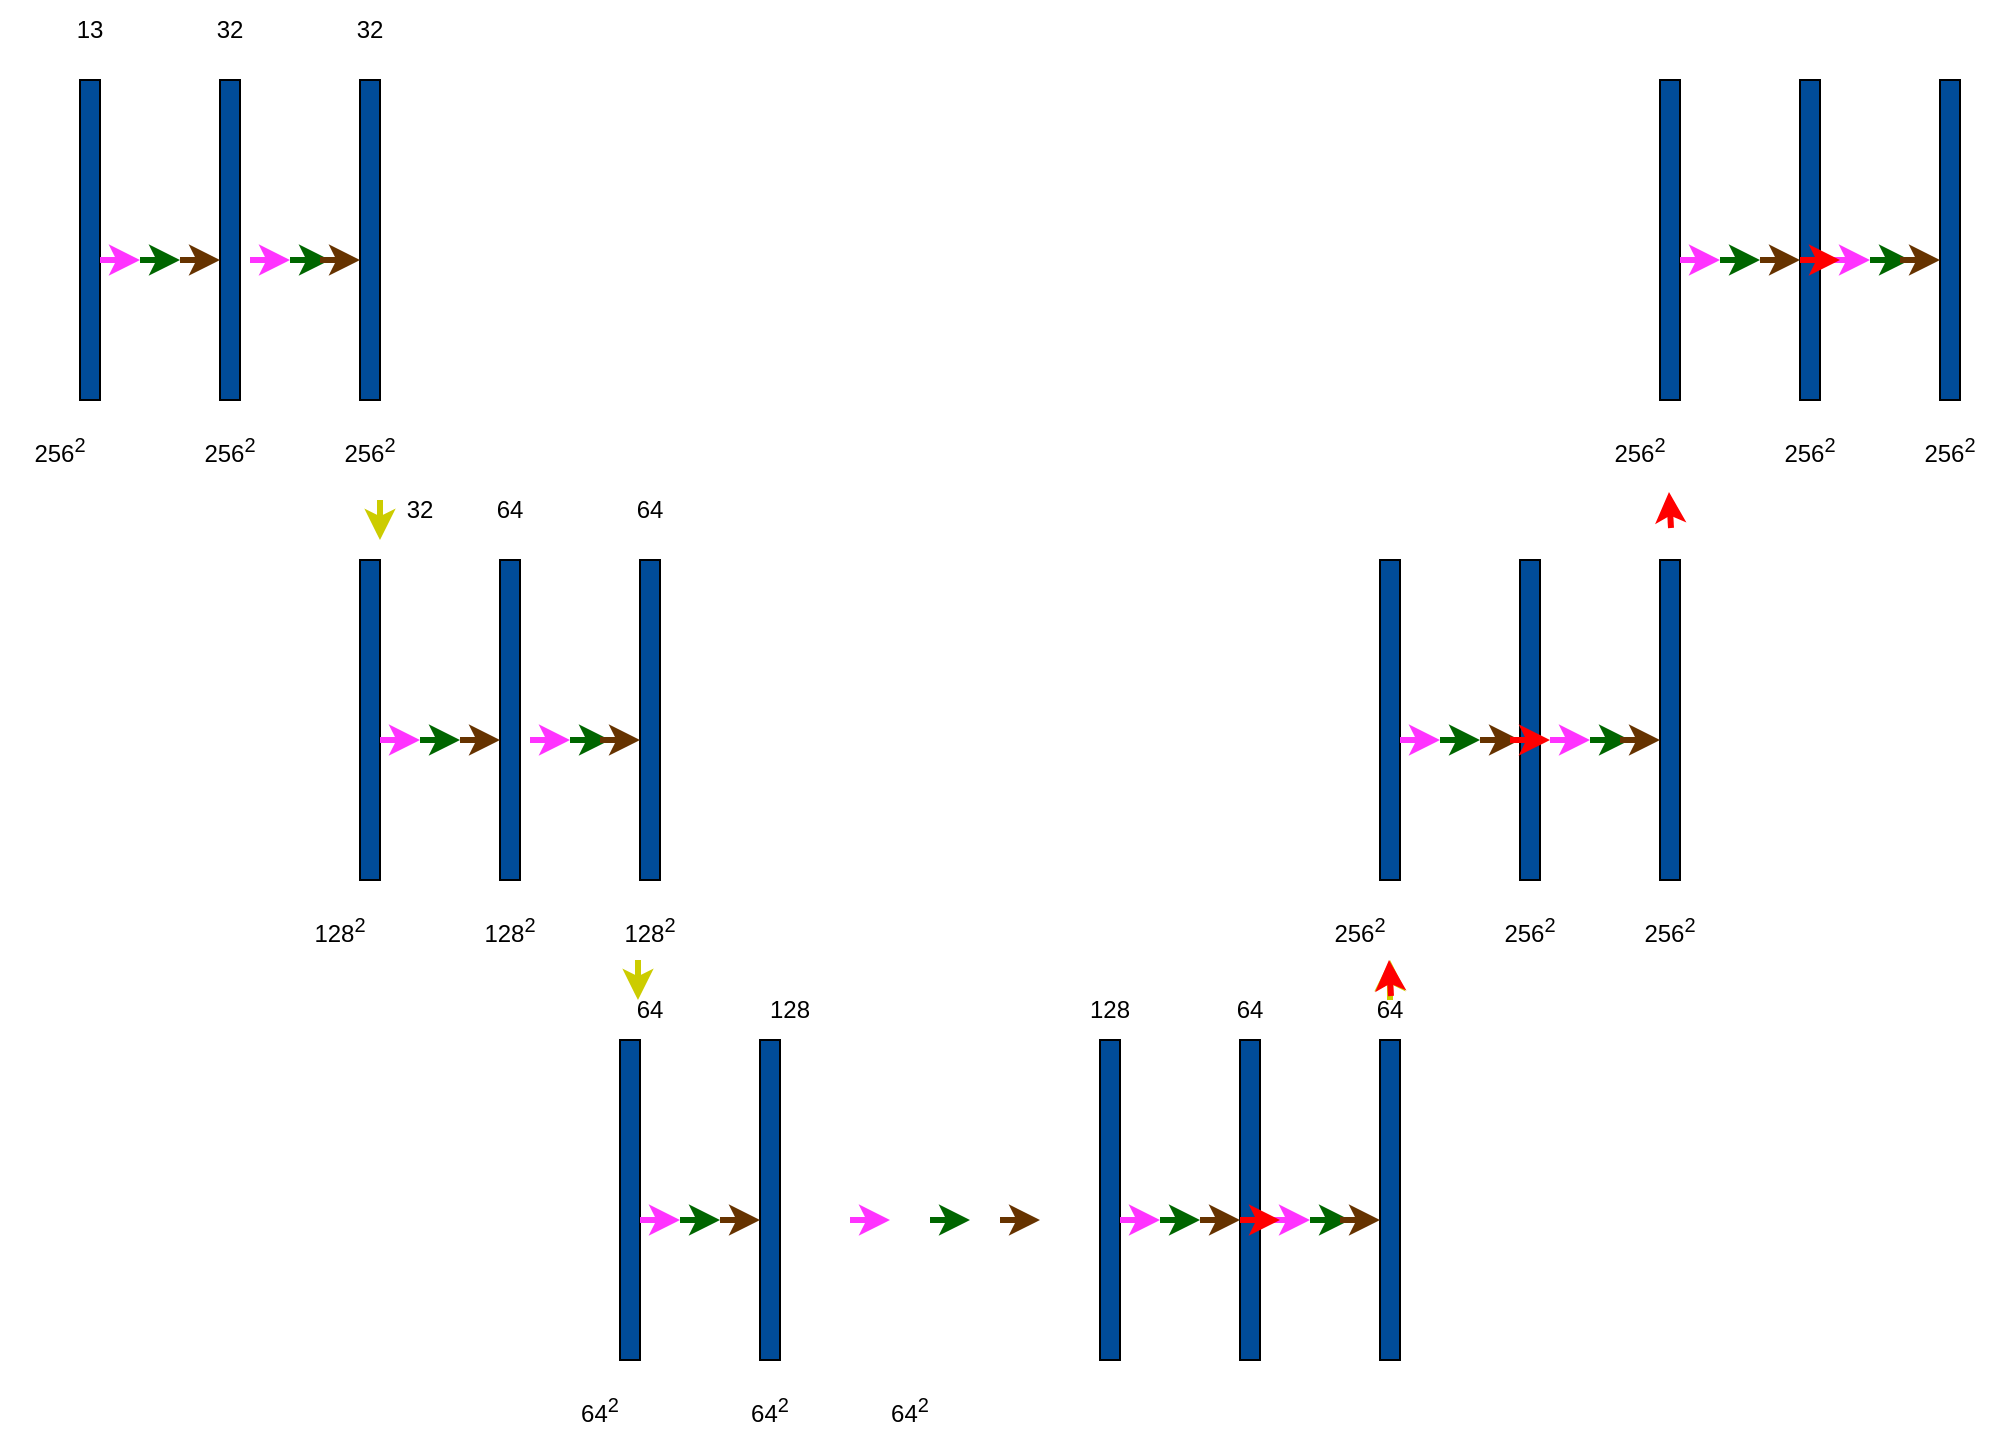 <mxfile version="15.9.1" type="github">
  <diagram id="EXRjLzzVvO6rsN4g1rns" name="Page-1">
    <mxGraphModel dx="990" dy="619" grid="1" gridSize="10" guides="1" tooltips="1" connect="1" arrows="1" fold="1" page="1" pageScale="1" pageWidth="1100" pageHeight="850" math="0" shadow="0">
      <root>
        <mxCell id="0" />
        <mxCell id="1" parent="0" />
        <mxCell id="gdN_5qY7Y57v8ZB_KlkH-49" value="" style="rounded=0;whiteSpace=wrap;html=1;fillColor=#004C99;" vertex="1" parent="1">
          <mxGeometry x="80" y="120" width="10" height="160" as="geometry" />
        </mxCell>
        <mxCell id="gdN_5qY7Y57v8ZB_KlkH-50" value="" style="rounded=0;whiteSpace=wrap;html=1;fillColor=#004C99;" vertex="1" parent="1">
          <mxGeometry x="150" y="120" width="10" height="160" as="geometry" />
        </mxCell>
        <mxCell id="gdN_5qY7Y57v8ZB_KlkH-51" value="" style="rounded=0;whiteSpace=wrap;html=1;fillColor=#004C99;" vertex="1" parent="1">
          <mxGeometry x="220" y="120" width="10" height="160" as="geometry" />
        </mxCell>
        <mxCell id="gdN_5qY7Y57v8ZB_KlkH-52" value="256&lt;sup&gt;2&lt;/sup&gt;" style="text;html=1;strokeColor=none;fillColor=none;align=center;verticalAlign=middle;whiteSpace=wrap;rounded=0;" vertex="1" parent="1">
          <mxGeometry x="40" y="290" width="60" height="30" as="geometry" />
        </mxCell>
        <mxCell id="gdN_5qY7Y57v8ZB_KlkH-69" value="256&lt;sup&gt;2&lt;/sup&gt;" style="text;html=1;strokeColor=none;fillColor=none;align=center;verticalAlign=middle;whiteSpace=wrap;rounded=0;" vertex="1" parent="1">
          <mxGeometry x="125" y="290" width="60" height="30" as="geometry" />
        </mxCell>
        <mxCell id="gdN_5qY7Y57v8ZB_KlkH-70" value="256&lt;sup&gt;2&lt;/sup&gt;" style="text;html=1;strokeColor=none;fillColor=none;align=center;verticalAlign=middle;whiteSpace=wrap;rounded=0;" vertex="1" parent="1">
          <mxGeometry x="195" y="290" width="60" height="30" as="geometry" />
        </mxCell>
        <mxCell id="gdN_5qY7Y57v8ZB_KlkH-73" value="" style="html=1;rounded=0;strokeColor=#FF33FF;strokeWidth=3;fillColor=#00FF00;" edge="1" parent="1">
          <mxGeometry width="100" relative="1" as="geometry">
            <mxPoint x="90" y="210" as="sourcePoint" />
            <mxPoint x="110" y="210" as="targetPoint" />
          </mxGeometry>
        </mxCell>
        <mxCell id="gdN_5qY7Y57v8ZB_KlkH-74" value="" style="html=1;rounded=0;strokeColor=#006600;strokeWidth=3;fillColor=#00FF00;" edge="1" parent="1">
          <mxGeometry width="100" relative="1" as="geometry">
            <mxPoint x="110" y="210" as="sourcePoint" />
            <mxPoint x="130" y="210" as="targetPoint" />
          </mxGeometry>
        </mxCell>
        <mxCell id="gdN_5qY7Y57v8ZB_KlkH-75" value="" style="html=1;rounded=0;strokeColor=#663300;strokeWidth=3;fillColor=#00FF00;" edge="1" parent="1">
          <mxGeometry width="100" relative="1" as="geometry">
            <mxPoint x="130" y="210" as="sourcePoint" />
            <mxPoint x="150" y="210" as="targetPoint" />
          </mxGeometry>
        </mxCell>
        <mxCell id="gdN_5qY7Y57v8ZB_KlkH-82" value="" style="html=1;rounded=0;strokeColor=#FF33FF;strokeWidth=3;fillColor=#00FF00;" edge="1" parent="1">
          <mxGeometry width="100" relative="1" as="geometry">
            <mxPoint x="165" y="210" as="sourcePoint" />
            <mxPoint x="185" y="210" as="targetPoint" />
          </mxGeometry>
        </mxCell>
        <mxCell id="gdN_5qY7Y57v8ZB_KlkH-83" value="" style="html=1;rounded=0;strokeColor=#006600;strokeWidth=3;fillColor=#00FF00;" edge="1" parent="1">
          <mxGeometry width="100" relative="1" as="geometry">
            <mxPoint x="185" y="210" as="sourcePoint" />
            <mxPoint x="205" y="210" as="targetPoint" />
          </mxGeometry>
        </mxCell>
        <mxCell id="gdN_5qY7Y57v8ZB_KlkH-84" value="" style="html=1;rounded=0;strokeColor=#663300;strokeWidth=3;fillColor=#00FF00;" edge="1" parent="1">
          <mxGeometry width="100" relative="1" as="geometry">
            <mxPoint x="200" y="210" as="sourcePoint" />
            <mxPoint x="220" y="210" as="targetPoint" />
          </mxGeometry>
        </mxCell>
        <mxCell id="gdN_5qY7Y57v8ZB_KlkH-85" value="" style="html=1;rounded=0;strokeColor=#CCCC00;strokeWidth=3;fillColor=#00FF00;" edge="1" parent="1">
          <mxGeometry width="100" relative="1" as="geometry">
            <mxPoint x="230" y="330" as="sourcePoint" />
            <mxPoint x="230" y="350" as="targetPoint" />
          </mxGeometry>
        </mxCell>
        <mxCell id="gdN_5qY7Y57v8ZB_KlkH-86" value="" style="rounded=0;whiteSpace=wrap;html=1;fillColor=#004C99;" vertex="1" parent="1">
          <mxGeometry x="220" y="360" width="10" height="160" as="geometry" />
        </mxCell>
        <mxCell id="gdN_5qY7Y57v8ZB_KlkH-87" value="" style="rounded=0;whiteSpace=wrap;html=1;fillColor=#004C99;" vertex="1" parent="1">
          <mxGeometry x="290" y="360" width="10" height="160" as="geometry" />
        </mxCell>
        <mxCell id="gdN_5qY7Y57v8ZB_KlkH-88" value="" style="rounded=0;whiteSpace=wrap;html=1;fillColor=#004C99;" vertex="1" parent="1">
          <mxGeometry x="360" y="360" width="10" height="160" as="geometry" />
        </mxCell>
        <mxCell id="gdN_5qY7Y57v8ZB_KlkH-89" value="128&lt;sup&gt;2&lt;/sup&gt;" style="text;html=1;strokeColor=none;fillColor=none;align=center;verticalAlign=middle;whiteSpace=wrap;rounded=0;" vertex="1" parent="1">
          <mxGeometry x="180" y="530" width="60" height="30" as="geometry" />
        </mxCell>
        <mxCell id="gdN_5qY7Y57v8ZB_KlkH-90" value="128&lt;sup&gt;2&lt;/sup&gt;" style="text;html=1;strokeColor=none;fillColor=none;align=center;verticalAlign=middle;whiteSpace=wrap;rounded=0;" vertex="1" parent="1">
          <mxGeometry x="265" y="530" width="60" height="30" as="geometry" />
        </mxCell>
        <mxCell id="gdN_5qY7Y57v8ZB_KlkH-91" value="128&lt;sup&gt;2&lt;/sup&gt;" style="text;html=1;strokeColor=none;fillColor=none;align=center;verticalAlign=middle;whiteSpace=wrap;rounded=0;" vertex="1" parent="1">
          <mxGeometry x="335" y="530" width="60" height="30" as="geometry" />
        </mxCell>
        <mxCell id="gdN_5qY7Y57v8ZB_KlkH-92" value="" style="html=1;rounded=0;strokeColor=#FF33FF;strokeWidth=3;fillColor=#00FF00;" edge="1" parent="1">
          <mxGeometry width="100" relative="1" as="geometry">
            <mxPoint x="230" y="450" as="sourcePoint" />
            <mxPoint x="250" y="450" as="targetPoint" />
          </mxGeometry>
        </mxCell>
        <mxCell id="gdN_5qY7Y57v8ZB_KlkH-93" value="" style="html=1;rounded=0;strokeColor=#006600;strokeWidth=3;fillColor=#00FF00;" edge="1" parent="1">
          <mxGeometry width="100" relative="1" as="geometry">
            <mxPoint x="250" y="450" as="sourcePoint" />
            <mxPoint x="270" y="450" as="targetPoint" />
          </mxGeometry>
        </mxCell>
        <mxCell id="gdN_5qY7Y57v8ZB_KlkH-94" value="" style="html=1;rounded=0;strokeColor=#663300;strokeWidth=3;fillColor=#00FF00;" edge="1" parent="1">
          <mxGeometry width="100" relative="1" as="geometry">
            <mxPoint x="270" y="450" as="sourcePoint" />
            <mxPoint x="290" y="450" as="targetPoint" />
          </mxGeometry>
        </mxCell>
        <mxCell id="gdN_5qY7Y57v8ZB_KlkH-95" value="" style="html=1;rounded=0;strokeColor=#FF33FF;strokeWidth=3;fillColor=#00FF00;" edge="1" parent="1">
          <mxGeometry width="100" relative="1" as="geometry">
            <mxPoint x="305" y="450" as="sourcePoint" />
            <mxPoint x="325" y="450" as="targetPoint" />
          </mxGeometry>
        </mxCell>
        <mxCell id="gdN_5qY7Y57v8ZB_KlkH-96" value="" style="html=1;rounded=0;strokeColor=#006600;strokeWidth=3;fillColor=#00FF00;" edge="1" parent="1">
          <mxGeometry width="100" relative="1" as="geometry">
            <mxPoint x="325" y="450" as="sourcePoint" />
            <mxPoint x="345" y="450" as="targetPoint" />
          </mxGeometry>
        </mxCell>
        <mxCell id="gdN_5qY7Y57v8ZB_KlkH-97" value="" style="html=1;rounded=0;strokeColor=#663300;strokeWidth=3;fillColor=#00FF00;" edge="1" parent="1">
          <mxGeometry width="100" relative="1" as="geometry">
            <mxPoint x="340" y="450" as="sourcePoint" />
            <mxPoint x="360" y="450" as="targetPoint" />
          </mxGeometry>
        </mxCell>
        <mxCell id="gdN_5qY7Y57v8ZB_KlkH-98" value="" style="rounded=0;whiteSpace=wrap;html=1;fillColor=#004C99;" vertex="1" parent="1">
          <mxGeometry x="350" y="600" width="10" height="160" as="geometry" />
        </mxCell>
        <mxCell id="gdN_5qY7Y57v8ZB_KlkH-99" value="" style="rounded=0;whiteSpace=wrap;html=1;fillColor=#004C99;" vertex="1" parent="1">
          <mxGeometry x="420" y="600" width="10" height="160" as="geometry" />
        </mxCell>
        <mxCell id="gdN_5qY7Y57v8ZB_KlkH-101" value="64&lt;sup&gt;2&lt;/sup&gt;" style="text;html=1;strokeColor=none;fillColor=none;align=center;verticalAlign=middle;whiteSpace=wrap;rounded=0;" vertex="1" parent="1">
          <mxGeometry x="310" y="770" width="60" height="30" as="geometry" />
        </mxCell>
        <mxCell id="gdN_5qY7Y57v8ZB_KlkH-102" value="64&lt;sup&gt;2&lt;/sup&gt;" style="text;html=1;strokeColor=none;fillColor=none;align=center;verticalAlign=middle;whiteSpace=wrap;rounded=0;" vertex="1" parent="1">
          <mxGeometry x="395" y="770" width="60" height="30" as="geometry" />
        </mxCell>
        <mxCell id="gdN_5qY7Y57v8ZB_KlkH-103" value="64&lt;sup&gt;2&lt;/sup&gt;" style="text;html=1;strokeColor=none;fillColor=none;align=center;verticalAlign=middle;whiteSpace=wrap;rounded=0;" vertex="1" parent="1">
          <mxGeometry x="465" y="770" width="60" height="30" as="geometry" />
        </mxCell>
        <mxCell id="gdN_5qY7Y57v8ZB_KlkH-104" value="" style="html=1;rounded=0;strokeColor=#FF33FF;strokeWidth=3;fillColor=#00FF00;" edge="1" parent="1">
          <mxGeometry width="100" relative="1" as="geometry">
            <mxPoint x="360" y="690" as="sourcePoint" />
            <mxPoint x="380" y="690" as="targetPoint" />
          </mxGeometry>
        </mxCell>
        <mxCell id="gdN_5qY7Y57v8ZB_KlkH-105" value="" style="html=1;rounded=0;strokeColor=#006600;strokeWidth=3;fillColor=#00FF00;" edge="1" parent="1">
          <mxGeometry width="100" relative="1" as="geometry">
            <mxPoint x="380" y="690" as="sourcePoint" />
            <mxPoint x="400" y="690" as="targetPoint" />
          </mxGeometry>
        </mxCell>
        <mxCell id="gdN_5qY7Y57v8ZB_KlkH-106" value="" style="html=1;rounded=0;strokeColor=#663300;strokeWidth=3;fillColor=#00FF00;" edge="1" parent="1">
          <mxGeometry width="100" relative="1" as="geometry">
            <mxPoint x="400" y="690" as="sourcePoint" />
            <mxPoint x="420" y="690" as="targetPoint" />
          </mxGeometry>
        </mxCell>
        <mxCell id="gdN_5qY7Y57v8ZB_KlkH-110" value="" style="rounded=0;whiteSpace=wrap;html=1;fillColor=#004C99;" vertex="1" parent="1">
          <mxGeometry x="590" y="600" width="10" height="160" as="geometry" />
        </mxCell>
        <mxCell id="gdN_5qY7Y57v8ZB_KlkH-111" value="" style="rounded=0;whiteSpace=wrap;html=1;fillColor=#004C99;" vertex="1" parent="1">
          <mxGeometry x="660" y="600" width="10" height="160" as="geometry" />
        </mxCell>
        <mxCell id="gdN_5qY7Y57v8ZB_KlkH-112" value="" style="rounded=0;whiteSpace=wrap;html=1;fillColor=#004C99;" vertex="1" parent="1">
          <mxGeometry x="730" y="600" width="10" height="160" as="geometry" />
        </mxCell>
        <mxCell id="gdN_5qY7Y57v8ZB_KlkH-113" value="" style="html=1;rounded=0;strokeColor=#FF33FF;strokeWidth=3;fillColor=#00FF00;" edge="1" parent="1">
          <mxGeometry width="100" relative="1" as="geometry">
            <mxPoint x="600" y="690" as="sourcePoint" />
            <mxPoint x="620" y="690" as="targetPoint" />
          </mxGeometry>
        </mxCell>
        <mxCell id="gdN_5qY7Y57v8ZB_KlkH-114" value="" style="html=1;rounded=0;strokeColor=#006600;strokeWidth=3;fillColor=#00FF00;" edge="1" parent="1">
          <mxGeometry width="100" relative="1" as="geometry">
            <mxPoint x="620" y="690" as="sourcePoint" />
            <mxPoint x="640" y="690" as="targetPoint" />
          </mxGeometry>
        </mxCell>
        <mxCell id="gdN_5qY7Y57v8ZB_KlkH-115" value="" style="html=1;rounded=0;strokeColor=#663300;strokeWidth=3;fillColor=#00FF00;" edge="1" parent="1">
          <mxGeometry width="100" relative="1" as="geometry">
            <mxPoint x="640" y="690" as="sourcePoint" />
            <mxPoint x="660" y="690" as="targetPoint" />
          </mxGeometry>
        </mxCell>
        <mxCell id="gdN_5qY7Y57v8ZB_KlkH-116" value="" style="html=1;rounded=0;strokeColor=#FF33FF;strokeWidth=3;fillColor=#00FF00;" edge="1" parent="1">
          <mxGeometry width="100" relative="1" as="geometry">
            <mxPoint x="675" y="690" as="sourcePoint" />
            <mxPoint x="695" y="690" as="targetPoint" />
          </mxGeometry>
        </mxCell>
        <mxCell id="gdN_5qY7Y57v8ZB_KlkH-117" value="" style="html=1;rounded=0;strokeColor=#006600;strokeWidth=3;fillColor=#00FF00;" edge="1" parent="1">
          <mxGeometry width="100" relative="1" as="geometry">
            <mxPoint x="695" y="690" as="sourcePoint" />
            <mxPoint x="715" y="690" as="targetPoint" />
          </mxGeometry>
        </mxCell>
        <mxCell id="gdN_5qY7Y57v8ZB_KlkH-118" value="" style="html=1;rounded=0;strokeColor=#663300;strokeWidth=3;fillColor=#00FF00;" edge="1" parent="1">
          <mxGeometry width="100" relative="1" as="geometry">
            <mxPoint x="710" y="690" as="sourcePoint" />
            <mxPoint x="730" y="690" as="targetPoint" />
          </mxGeometry>
        </mxCell>
        <mxCell id="gdN_5qY7Y57v8ZB_KlkH-128" value="" style="rounded=0;whiteSpace=wrap;html=1;fillColor=#004C99;" vertex="1" parent="1">
          <mxGeometry x="730" y="360" width="10" height="160" as="geometry" />
        </mxCell>
        <mxCell id="gdN_5qY7Y57v8ZB_KlkH-129" value="" style="rounded=0;whiteSpace=wrap;html=1;fillColor=#004C99;" vertex="1" parent="1">
          <mxGeometry x="800" y="360" width="10" height="160" as="geometry" />
        </mxCell>
        <mxCell id="gdN_5qY7Y57v8ZB_KlkH-130" value="" style="rounded=0;whiteSpace=wrap;html=1;fillColor=#004C99;" vertex="1" parent="1">
          <mxGeometry x="870" y="360" width="10" height="160" as="geometry" />
        </mxCell>
        <mxCell id="gdN_5qY7Y57v8ZB_KlkH-131" value="256&lt;sup&gt;2&lt;/sup&gt;" style="text;html=1;strokeColor=none;fillColor=none;align=center;verticalAlign=middle;whiteSpace=wrap;rounded=0;" vertex="1" parent="1">
          <mxGeometry x="690" y="530" width="60" height="30" as="geometry" />
        </mxCell>
        <mxCell id="gdN_5qY7Y57v8ZB_KlkH-132" value="256&lt;sup&gt;2&lt;/sup&gt;" style="text;html=1;strokeColor=none;fillColor=none;align=center;verticalAlign=middle;whiteSpace=wrap;rounded=0;" vertex="1" parent="1">
          <mxGeometry x="775" y="530" width="60" height="30" as="geometry" />
        </mxCell>
        <mxCell id="gdN_5qY7Y57v8ZB_KlkH-133" value="256&lt;sup&gt;2&lt;/sup&gt;" style="text;html=1;strokeColor=none;fillColor=none;align=center;verticalAlign=middle;whiteSpace=wrap;rounded=0;" vertex="1" parent="1">
          <mxGeometry x="845" y="530" width="60" height="30" as="geometry" />
        </mxCell>
        <mxCell id="gdN_5qY7Y57v8ZB_KlkH-134" value="" style="html=1;rounded=0;strokeColor=#FF33FF;strokeWidth=3;fillColor=#00FF00;" edge="1" parent="1">
          <mxGeometry width="100" relative="1" as="geometry">
            <mxPoint x="740" y="450" as="sourcePoint" />
            <mxPoint x="760" y="450" as="targetPoint" />
          </mxGeometry>
        </mxCell>
        <mxCell id="gdN_5qY7Y57v8ZB_KlkH-135" value="" style="html=1;rounded=0;strokeColor=#006600;strokeWidth=3;fillColor=#00FF00;" edge="1" parent="1">
          <mxGeometry width="100" relative="1" as="geometry">
            <mxPoint x="760" y="450" as="sourcePoint" />
            <mxPoint x="780" y="450" as="targetPoint" />
          </mxGeometry>
        </mxCell>
        <mxCell id="gdN_5qY7Y57v8ZB_KlkH-136" value="" style="html=1;rounded=0;strokeColor=#663300;strokeWidth=3;fillColor=#00FF00;" edge="1" parent="1">
          <mxGeometry width="100" relative="1" as="geometry">
            <mxPoint x="780" y="450" as="sourcePoint" />
            <mxPoint x="800" y="450" as="targetPoint" />
          </mxGeometry>
        </mxCell>
        <mxCell id="gdN_5qY7Y57v8ZB_KlkH-137" value="" style="html=1;rounded=0;strokeColor=#FF33FF;strokeWidth=3;fillColor=#00FF00;" edge="1" parent="1">
          <mxGeometry width="100" relative="1" as="geometry">
            <mxPoint x="815" y="450" as="sourcePoint" />
            <mxPoint x="835" y="450" as="targetPoint" />
          </mxGeometry>
        </mxCell>
        <mxCell id="gdN_5qY7Y57v8ZB_KlkH-138" value="" style="html=1;rounded=0;strokeColor=#006600;strokeWidth=3;fillColor=#00FF00;" edge="1" parent="1">
          <mxGeometry width="100" relative="1" as="geometry">
            <mxPoint x="835" y="450" as="sourcePoint" />
            <mxPoint x="855" y="450" as="targetPoint" />
          </mxGeometry>
        </mxCell>
        <mxCell id="gdN_5qY7Y57v8ZB_KlkH-139" value="" style="html=1;rounded=0;strokeColor=#663300;strokeWidth=3;fillColor=#00FF00;" edge="1" parent="1">
          <mxGeometry width="100" relative="1" as="geometry">
            <mxPoint x="850" y="450" as="sourcePoint" />
            <mxPoint x="870" y="450" as="targetPoint" />
          </mxGeometry>
        </mxCell>
        <mxCell id="gdN_5qY7Y57v8ZB_KlkH-140" value="" style="rounded=0;whiteSpace=wrap;html=1;fillColor=#004C99;" vertex="1" parent="1">
          <mxGeometry x="870" y="120" width="10" height="160" as="geometry" />
        </mxCell>
        <mxCell id="gdN_5qY7Y57v8ZB_KlkH-141" value="" style="rounded=0;whiteSpace=wrap;html=1;fillColor=#004C99;" vertex="1" parent="1">
          <mxGeometry x="940" y="120" width="10" height="160" as="geometry" />
        </mxCell>
        <mxCell id="gdN_5qY7Y57v8ZB_KlkH-142" value="" style="rounded=0;whiteSpace=wrap;html=1;fillColor=#004C99;" vertex="1" parent="1">
          <mxGeometry x="1010" y="120" width="10" height="160" as="geometry" />
        </mxCell>
        <mxCell id="gdN_5qY7Y57v8ZB_KlkH-143" value="256&lt;sup&gt;2&lt;/sup&gt;" style="text;html=1;strokeColor=none;fillColor=none;align=center;verticalAlign=middle;whiteSpace=wrap;rounded=0;" vertex="1" parent="1">
          <mxGeometry x="830" y="290" width="60" height="30" as="geometry" />
        </mxCell>
        <mxCell id="gdN_5qY7Y57v8ZB_KlkH-144" value="256&lt;sup&gt;2&lt;/sup&gt;" style="text;html=1;strokeColor=none;fillColor=none;align=center;verticalAlign=middle;whiteSpace=wrap;rounded=0;" vertex="1" parent="1">
          <mxGeometry x="915" y="290" width="60" height="30" as="geometry" />
        </mxCell>
        <mxCell id="gdN_5qY7Y57v8ZB_KlkH-145" value="256&lt;sup&gt;2&lt;/sup&gt;" style="text;html=1;strokeColor=none;fillColor=none;align=center;verticalAlign=middle;whiteSpace=wrap;rounded=0;" vertex="1" parent="1">
          <mxGeometry x="985" y="290" width="60" height="30" as="geometry" />
        </mxCell>
        <mxCell id="gdN_5qY7Y57v8ZB_KlkH-146" value="" style="html=1;rounded=0;strokeColor=#FF33FF;strokeWidth=3;fillColor=#00FF00;" edge="1" parent="1">
          <mxGeometry width="100" relative="1" as="geometry">
            <mxPoint x="880" y="210" as="sourcePoint" />
            <mxPoint x="900" y="210" as="targetPoint" />
          </mxGeometry>
        </mxCell>
        <mxCell id="gdN_5qY7Y57v8ZB_KlkH-147" value="" style="html=1;rounded=0;strokeColor=#006600;strokeWidth=3;fillColor=#00FF00;" edge="1" parent="1">
          <mxGeometry width="100" relative="1" as="geometry">
            <mxPoint x="900" y="210" as="sourcePoint" />
            <mxPoint x="920" y="210" as="targetPoint" />
          </mxGeometry>
        </mxCell>
        <mxCell id="gdN_5qY7Y57v8ZB_KlkH-148" value="" style="html=1;rounded=0;strokeColor=#663300;strokeWidth=3;fillColor=#00FF00;" edge="1" parent="1">
          <mxGeometry width="100" relative="1" as="geometry">
            <mxPoint x="920" y="210" as="sourcePoint" />
            <mxPoint x="940" y="210" as="targetPoint" />
          </mxGeometry>
        </mxCell>
        <mxCell id="gdN_5qY7Y57v8ZB_KlkH-149" value="" style="html=1;rounded=0;strokeColor=#FF33FF;strokeWidth=3;fillColor=#00FF00;" edge="1" parent="1">
          <mxGeometry width="100" relative="1" as="geometry">
            <mxPoint x="955" y="210" as="sourcePoint" />
            <mxPoint x="975" y="210" as="targetPoint" />
          </mxGeometry>
        </mxCell>
        <mxCell id="gdN_5qY7Y57v8ZB_KlkH-150" value="" style="html=1;rounded=0;strokeColor=#006600;strokeWidth=3;fillColor=#00FF00;" edge="1" parent="1">
          <mxGeometry width="100" relative="1" as="geometry">
            <mxPoint x="975" y="210" as="sourcePoint" />
            <mxPoint x="995" y="210" as="targetPoint" />
          </mxGeometry>
        </mxCell>
        <mxCell id="gdN_5qY7Y57v8ZB_KlkH-151" value="" style="html=1;rounded=0;strokeColor=#663300;strokeWidth=3;fillColor=#00FF00;" edge="1" parent="1">
          <mxGeometry width="100" relative="1" as="geometry">
            <mxPoint x="990" y="210" as="sourcePoint" />
            <mxPoint x="1010" y="210" as="targetPoint" />
          </mxGeometry>
        </mxCell>
        <mxCell id="gdN_5qY7Y57v8ZB_KlkH-152" value="" style="html=1;rounded=0;strokeColor=#CCCC00;strokeWidth=3;fillColor=#00FF00;" edge="1" parent="1">
          <mxGeometry width="100" relative="1" as="geometry">
            <mxPoint x="359" y="560" as="sourcePoint" />
            <mxPoint x="359" y="580" as="targetPoint" />
          </mxGeometry>
        </mxCell>
        <mxCell id="gdN_5qY7Y57v8ZB_KlkH-153" value="" style="html=1;rounded=0;strokeColor=#CCCC00;strokeWidth=3;fillColor=#00FF00;entryX=0.75;entryY=1;entryDx=0;entryDy=0;" edge="1" parent="1" target="gdN_5qY7Y57v8ZB_KlkH-131">
          <mxGeometry width="100" relative="1" as="geometry">
            <mxPoint x="735" y="580" as="sourcePoint" />
            <mxPoint x="734.5" y="590" as="targetPoint" />
          </mxGeometry>
        </mxCell>
        <mxCell id="gdN_5qY7Y57v8ZB_KlkH-155" value="13" style="text;html=1;strokeColor=none;fillColor=none;align=center;verticalAlign=middle;whiteSpace=wrap;rounded=0;" vertex="1" parent="1">
          <mxGeometry x="55" y="80" width="60" height="30" as="geometry" />
        </mxCell>
        <mxCell id="gdN_5qY7Y57v8ZB_KlkH-156" value="32" style="text;html=1;strokeColor=none;fillColor=none;align=center;verticalAlign=middle;whiteSpace=wrap;rounded=0;" vertex="1" parent="1">
          <mxGeometry x="125" y="80" width="60" height="30" as="geometry" />
        </mxCell>
        <mxCell id="gdN_5qY7Y57v8ZB_KlkH-157" value="32" style="text;html=1;strokeColor=none;fillColor=none;align=center;verticalAlign=middle;whiteSpace=wrap;rounded=0;" vertex="1" parent="1">
          <mxGeometry x="195" y="80" width="60" height="30" as="geometry" />
        </mxCell>
        <mxCell id="gdN_5qY7Y57v8ZB_KlkH-159" value="32" style="text;html=1;strokeColor=none;fillColor=none;align=center;verticalAlign=middle;whiteSpace=wrap;rounded=0;" vertex="1" parent="1">
          <mxGeometry x="220" y="320" width="60" height="30" as="geometry" />
        </mxCell>
        <mxCell id="gdN_5qY7Y57v8ZB_KlkH-160" value="64" style="text;html=1;strokeColor=none;fillColor=none;align=center;verticalAlign=middle;whiteSpace=wrap;rounded=0;" vertex="1" parent="1">
          <mxGeometry x="265" y="320" width="60" height="30" as="geometry" />
        </mxCell>
        <mxCell id="gdN_5qY7Y57v8ZB_KlkH-161" value="64" style="text;html=1;strokeColor=none;fillColor=none;align=center;verticalAlign=middle;whiteSpace=wrap;rounded=0;" vertex="1" parent="1">
          <mxGeometry x="335" y="320" width="60" height="30" as="geometry" />
        </mxCell>
        <mxCell id="gdN_5qY7Y57v8ZB_KlkH-164" value="64" style="text;html=1;strokeColor=none;fillColor=none;align=center;verticalAlign=middle;whiteSpace=wrap;rounded=0;" vertex="1" parent="1">
          <mxGeometry x="335" y="570" width="60" height="30" as="geometry" />
        </mxCell>
        <mxCell id="gdN_5qY7Y57v8ZB_KlkH-165" value="128" style="text;html=1;strokeColor=none;fillColor=none;align=center;verticalAlign=middle;whiteSpace=wrap;rounded=0;" vertex="1" parent="1">
          <mxGeometry x="405" y="570" width="60" height="30" as="geometry" />
        </mxCell>
        <mxCell id="gdN_5qY7Y57v8ZB_KlkH-167" value="" style="html=1;rounded=0;strokeColor=#FF0000;strokeWidth=3;fillColor=#00FF00;" edge="1" parent="1">
          <mxGeometry width="100" relative="1" as="geometry">
            <mxPoint x="795" y="450" as="sourcePoint" />
            <mxPoint x="815" y="450" as="targetPoint" />
          </mxGeometry>
        </mxCell>
        <mxCell id="gdN_5qY7Y57v8ZB_KlkH-170" value="" style="html=1;rounded=0;strokeColor=#FF0000;strokeWidth=3;fillColor=#00FF00;entryX=0.65;entryY=1.067;entryDx=0;entryDy=0;entryPerimeter=0;" edge="1" parent="1">
          <mxGeometry width="100" relative="1" as="geometry">
            <mxPoint x="735.5" y="577.99" as="sourcePoint" />
            <mxPoint x="734.5" y="560" as="targetPoint" />
          </mxGeometry>
        </mxCell>
        <mxCell id="gdN_5qY7Y57v8ZB_KlkH-171" value="" style="html=1;rounded=0;strokeColor=#FF0000;strokeWidth=3;fillColor=#00FF00;entryX=0.65;entryY=1.067;entryDx=0;entryDy=0;entryPerimeter=0;" edge="1" parent="1">
          <mxGeometry width="100" relative="1" as="geometry">
            <mxPoint x="875.5" y="344" as="sourcePoint" />
            <mxPoint x="874.5" y="326.01" as="targetPoint" />
          </mxGeometry>
        </mxCell>
        <mxCell id="gdN_5qY7Y57v8ZB_KlkH-172" value="" style="html=1;rounded=0;strokeColor=#FF0000;strokeWidth=3;fillColor=#00FF00;" edge="1" parent="1">
          <mxGeometry width="100" relative="1" as="geometry">
            <mxPoint x="940" y="210" as="sourcePoint" />
            <mxPoint x="960" y="210" as="targetPoint" />
          </mxGeometry>
        </mxCell>
        <mxCell id="gdN_5qY7Y57v8ZB_KlkH-173" value="" style="html=1;rounded=0;strokeColor=#FF0000;strokeWidth=3;fillColor=#00FF00;" edge="1" parent="1">
          <mxGeometry width="100" relative="1" as="geometry">
            <mxPoint x="660" y="690" as="sourcePoint" />
            <mxPoint x="680" y="690" as="targetPoint" />
          </mxGeometry>
        </mxCell>
        <mxCell id="gdN_5qY7Y57v8ZB_KlkH-183" value="128" style="text;html=1;strokeColor=none;fillColor=none;align=center;verticalAlign=middle;whiteSpace=wrap;rounded=0;" vertex="1" parent="1">
          <mxGeometry x="565" y="570" width="60" height="30" as="geometry" />
        </mxCell>
        <mxCell id="gdN_5qY7Y57v8ZB_KlkH-184" value="64" style="text;html=1;strokeColor=none;fillColor=none;align=center;verticalAlign=middle;whiteSpace=wrap;rounded=0;" vertex="1" parent="1">
          <mxGeometry x="635" y="570" width="60" height="30" as="geometry" />
        </mxCell>
        <mxCell id="gdN_5qY7Y57v8ZB_KlkH-185" value="64" style="text;html=1;strokeColor=none;fillColor=none;align=center;verticalAlign=middle;whiteSpace=wrap;rounded=0;" vertex="1" parent="1">
          <mxGeometry x="705" y="570" width="60" height="30" as="geometry" />
        </mxCell>
        <mxCell id="gdN_5qY7Y57v8ZB_KlkH-187" value="" style="html=1;rounded=0;strokeColor=#FF33FF;strokeWidth=3;fillColor=#00FF00;" edge="1" parent="1">
          <mxGeometry width="100" relative="1" as="geometry">
            <mxPoint x="465" y="690" as="sourcePoint" />
            <mxPoint x="485" y="690" as="targetPoint" />
          </mxGeometry>
        </mxCell>
        <mxCell id="gdN_5qY7Y57v8ZB_KlkH-188" value="" style="html=1;rounded=0;strokeColor=#006600;strokeWidth=3;fillColor=#00FF00;" edge="1" parent="1">
          <mxGeometry width="100" relative="1" as="geometry">
            <mxPoint x="505" y="690" as="sourcePoint" />
            <mxPoint x="525" y="690" as="targetPoint" />
          </mxGeometry>
        </mxCell>
        <mxCell id="gdN_5qY7Y57v8ZB_KlkH-189" value="" style="html=1;rounded=0;strokeColor=#663300;strokeWidth=3;fillColor=#00FF00;" edge="1" parent="1">
          <mxGeometry width="100" relative="1" as="geometry">
            <mxPoint x="540" y="690" as="sourcePoint" />
            <mxPoint x="560" y="690" as="targetPoint" />
          </mxGeometry>
        </mxCell>
      </root>
    </mxGraphModel>
  </diagram>
</mxfile>
